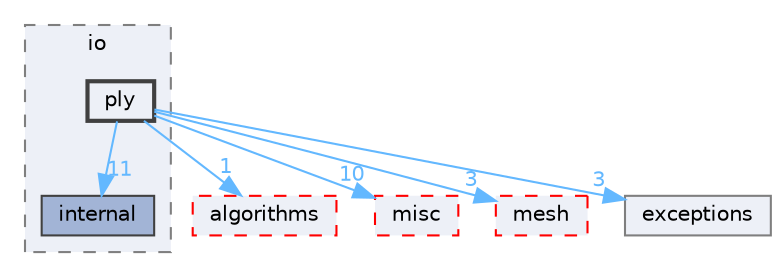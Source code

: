 digraph "/home/runner/work/vclib/vclib/include/vclib/io/ply"
{
 // LATEX_PDF_SIZE
  bgcolor="transparent";
  edge [fontname=Helvetica,fontsize=10,labelfontname=Helvetica,labelfontsize=10];
  node [fontname=Helvetica,fontsize=10,shape=box,height=0.2,width=0.4];
  compound=true
  subgraph clusterdir_d71e4c2580782f77754656728837316e {
    graph [ bgcolor="#edf0f7", pencolor="grey50", label="io", fontname=Helvetica,fontsize=10 style="filled,dashed", URL="dir_d71e4c2580782f77754656728837316e.html",tooltip=""]
  dir_9bee955455a9a4bc7309d37946a1f48e [label="internal", fillcolor="#a2b4d6", color="grey25", style="filled", URL="dir_9bee955455a9a4bc7309d37946a1f48e.html",tooltip=""];
  dir_a91a2a4111f4fa00c4f6937b2c93ea7c [label="ply", fillcolor="#edf0f7", color="grey25", style="filled,bold", URL="dir_a91a2a4111f4fa00c4f6937b2c93ea7c.html",tooltip=""];
  }
  dir_184ccdea67371fe98b8576ffb8dc8f0b [label="algorithms", fillcolor="#edf0f7", color="red", style="filled,dashed", URL="dir_184ccdea67371fe98b8576ffb8dc8f0b.html",tooltip=""];
  dir_1d5d86545c5ee72848d4833136f0caa9 [label="misc", fillcolor="#edf0f7", color="red", style="filled,dashed", URL="dir_1d5d86545c5ee72848d4833136f0caa9.html",tooltip=""];
  dir_b7cba7c08bd1746e313314f7773d6465 [label="mesh", fillcolor="#edf0f7", color="red", style="filled,dashed", URL="dir_b7cba7c08bd1746e313314f7773d6465.html",tooltip=""];
  dir_faecc92ba3fe640bc81c479e685075f2 [label="exceptions", fillcolor="#edf0f7", color="grey50", style="filled", URL="dir_faecc92ba3fe640bc81c479e685075f2.html",tooltip=""];
  dir_a91a2a4111f4fa00c4f6937b2c93ea7c->dir_184ccdea67371fe98b8576ffb8dc8f0b [headlabel="1", labeldistance=1.5 headhref="dir_000042_000000.html" color="steelblue1" fontcolor="steelblue1"];
  dir_a91a2a4111f4fa00c4f6937b2c93ea7c->dir_1d5d86545c5ee72848d4833136f0caa9 [headlabel="10", labeldistance=1.5 headhref="dir_000042_000037.html" color="steelblue1" fontcolor="steelblue1"];
  dir_a91a2a4111f4fa00c4f6937b2c93ea7c->dir_9bee955455a9a4bc7309d37946a1f48e [headlabel="11", labeldistance=1.5 headhref="dir_000042_000020.html" color="steelblue1" fontcolor="steelblue1"];
  dir_a91a2a4111f4fa00c4f6937b2c93ea7c->dir_b7cba7c08bd1746e313314f7773d6465 [headlabel="3", labeldistance=1.5 headhref="dir_000042_000034.html" color="steelblue1" fontcolor="steelblue1"];
  dir_a91a2a4111f4fa00c4f6937b2c93ea7c->dir_faecc92ba3fe640bc81c479e685075f2 [headlabel="3", labeldistance=1.5 headhref="dir_000042_000011.html" color="steelblue1" fontcolor="steelblue1"];
}
